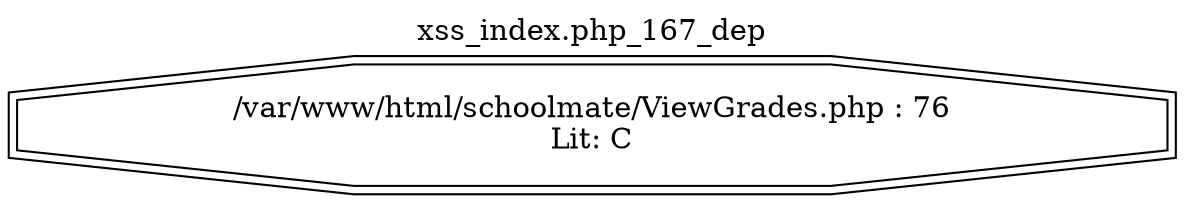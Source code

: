 digraph cfg {
  label="xss_index.php_167_dep";
  labelloc=t;
  n1 [shape=doubleoctagon, label="/var/www/html/schoolmate/ViewGrades.php : 76\nLit: C\n"];
}

